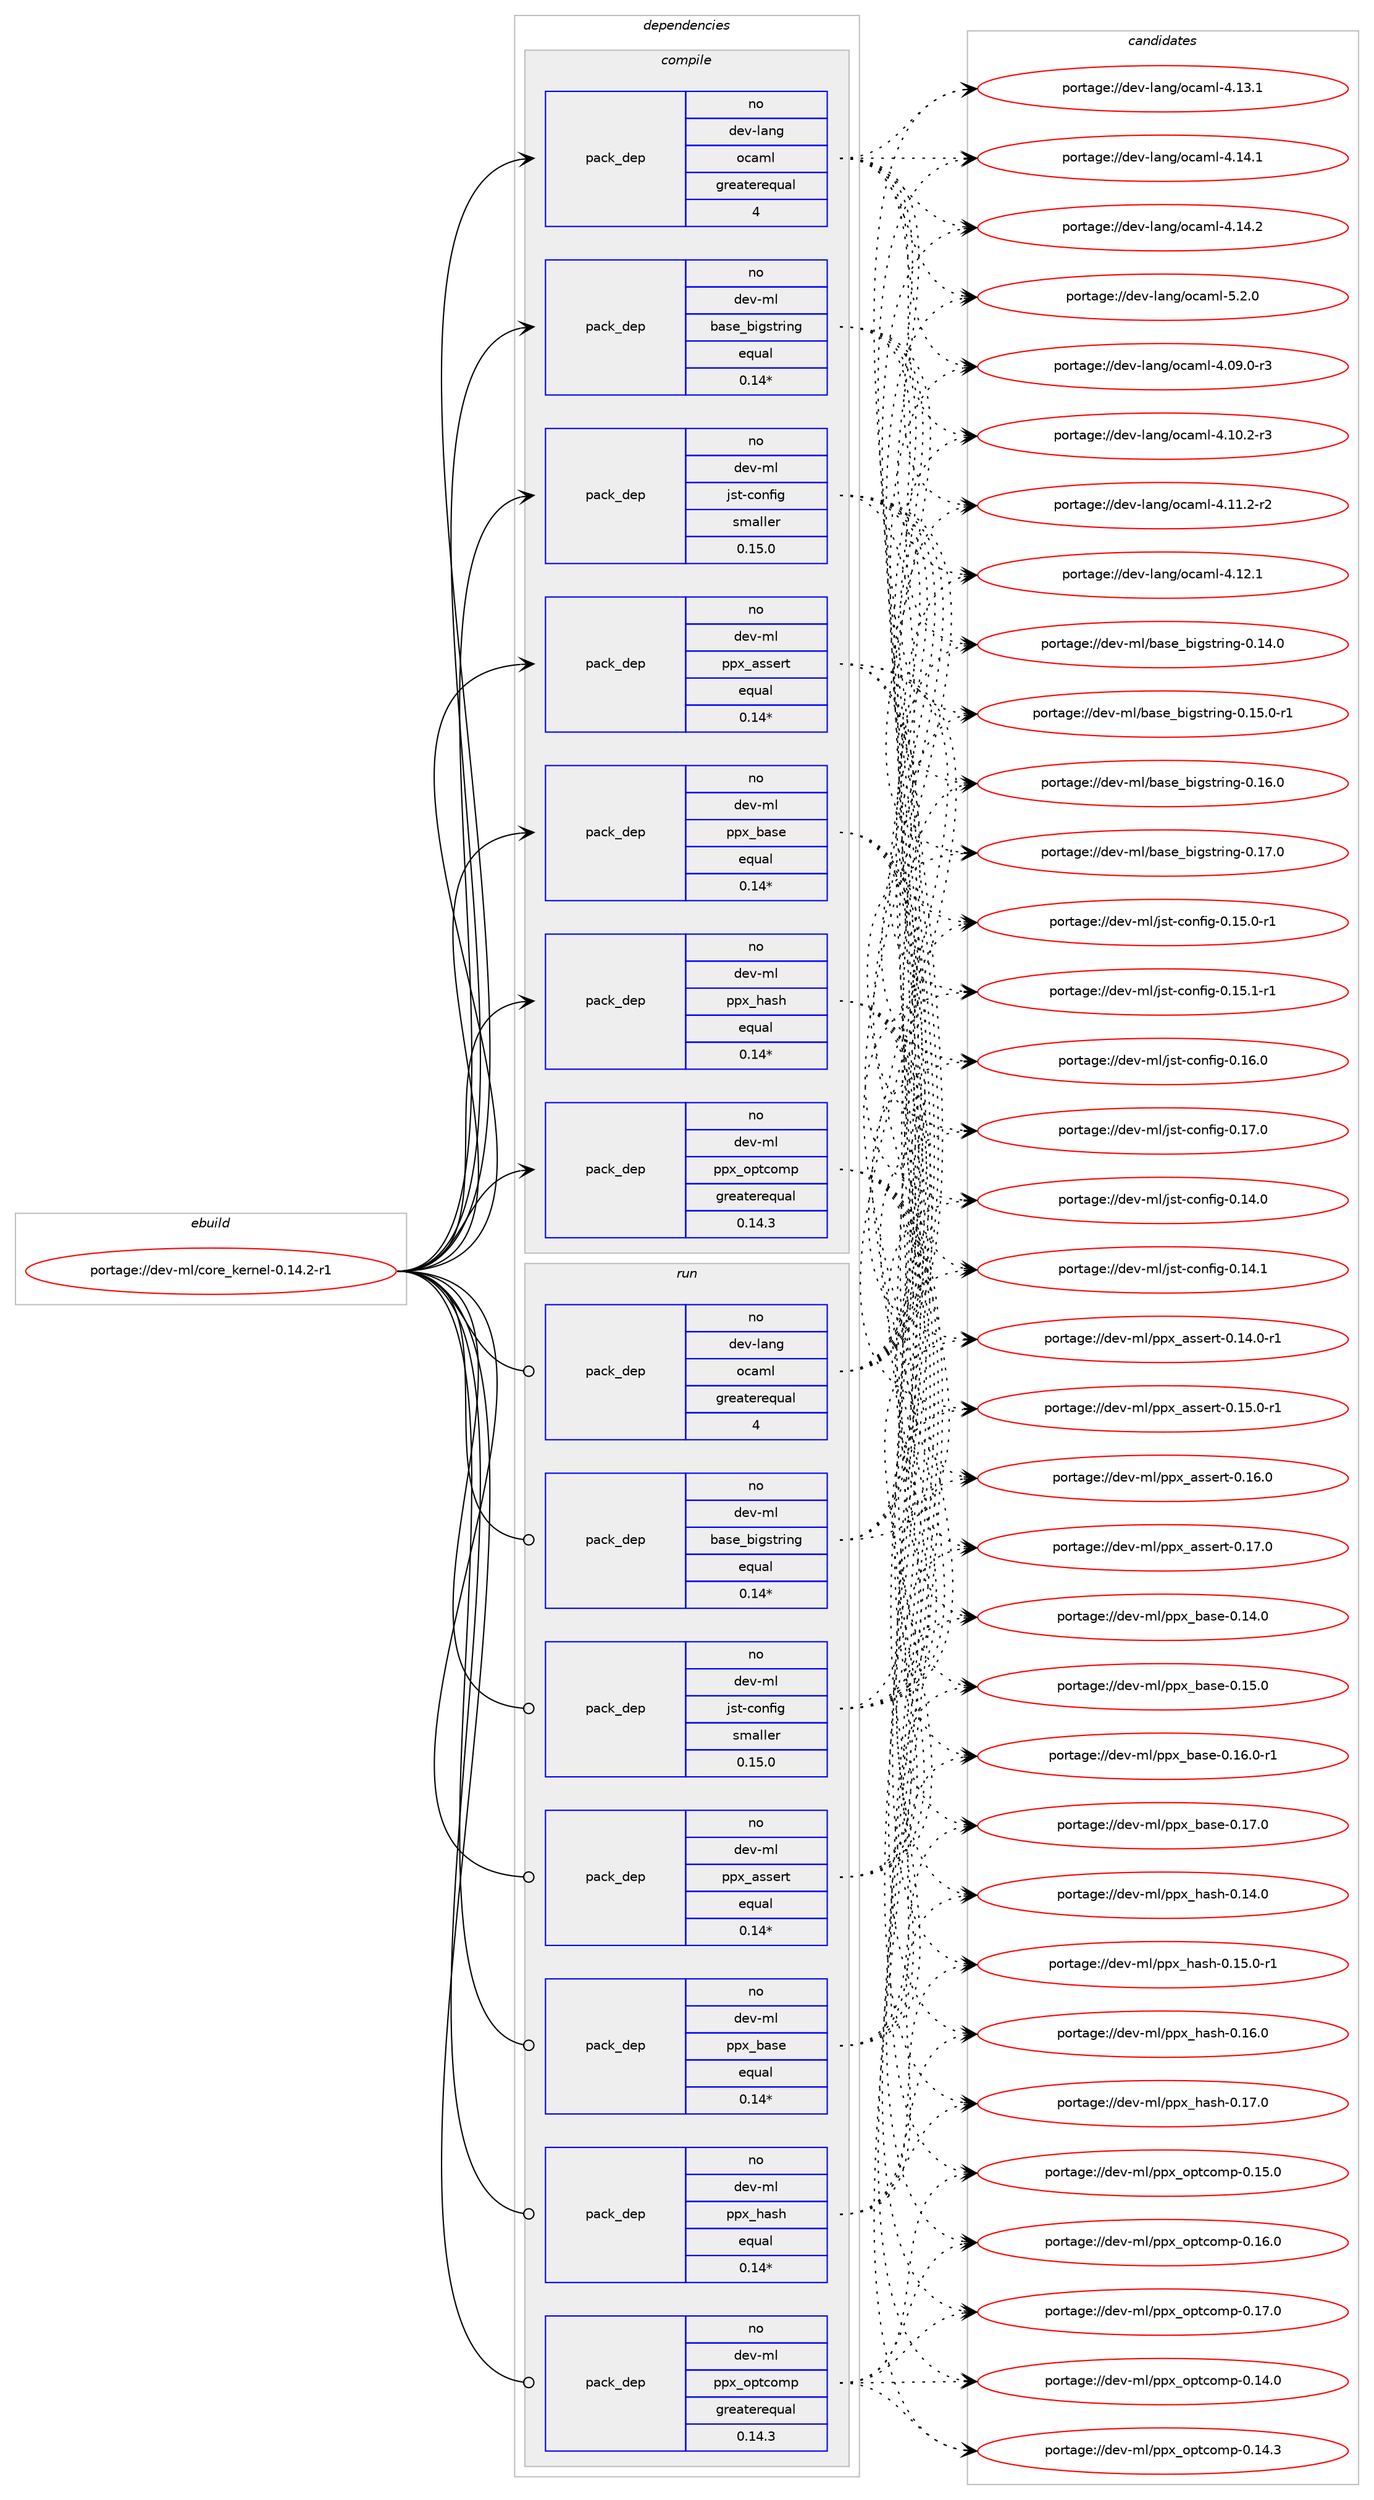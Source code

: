digraph prolog {

# *************
# Graph options
# *************

newrank=true;
concentrate=true;
compound=true;
graph [rankdir=LR,fontname=Helvetica,fontsize=10,ranksep=1.5];#, ranksep=2.5, nodesep=0.2];
edge  [arrowhead=vee];
node  [fontname=Helvetica,fontsize=10];

# **********
# The ebuild
# **********

subgraph cluster_leftcol {
color=gray;
rank=same;
label=<<i>ebuild</i>>;
id [label="portage://dev-ml/core_kernel-0.14.2-r1", color=red, width=4, href="../dev-ml/core_kernel-0.14.2-r1.svg"];
}

# ****************
# The dependencies
# ****************

subgraph cluster_midcol {
color=gray;
label=<<i>dependencies</i>>;
subgraph cluster_compile {
fillcolor="#eeeeee";
style=filled;
label=<<i>compile</i>>;
subgraph pack29977 {
dependency59577 [label=<<TABLE BORDER="0" CELLBORDER="1" CELLSPACING="0" CELLPADDING="4" WIDTH="220"><TR><TD ROWSPAN="6" CELLPADDING="30">pack_dep</TD></TR><TR><TD WIDTH="110">no</TD></TR><TR><TD>dev-lang</TD></TR><TR><TD>ocaml</TD></TR><TR><TD>greaterequal</TD></TR><TR><TD>4</TD></TR></TABLE>>, shape=none, color=blue];
}
id:e -> dependency59577:w [weight=20,style="solid",arrowhead="vee"];
# *** BEGIN UNKNOWN DEPENDENCY TYPE (TODO) ***
# id -> package_dependency(portage://dev-ml/core_kernel-0.14.2-r1,install,no,dev-lang,ocaml,none,[,,],any_same_slot,[])
# *** END UNKNOWN DEPENDENCY TYPE (TODO) ***

# *** BEGIN UNKNOWN DEPENDENCY TYPE (TODO) ***
# id -> package_dependency(portage://dev-ml/core_kernel-0.14.2-r1,install,no,dev-ml,base,none,[,,],any_same_slot,[])
# *** END UNKNOWN DEPENDENCY TYPE (TODO) ***

subgraph pack29978 {
dependency59578 [label=<<TABLE BORDER="0" CELLBORDER="1" CELLSPACING="0" CELLPADDING="4" WIDTH="220"><TR><TD ROWSPAN="6" CELLPADDING="30">pack_dep</TD></TR><TR><TD WIDTH="110">no</TD></TR><TR><TD>dev-ml</TD></TR><TR><TD>base_bigstring</TD></TR><TR><TD>equal</TD></TR><TR><TD>0.14*</TD></TR></TABLE>>, shape=none, color=blue];
}
id:e -> dependency59578:w [weight=20,style="solid",arrowhead="vee"];
# *** BEGIN UNKNOWN DEPENDENCY TYPE (TODO) ***
# id -> package_dependency(portage://dev-ml/core_kernel-0.14.2-r1,install,no,dev-ml,base_quickcheck,none,[,,],any_same_slot,[])
# *** END UNKNOWN DEPENDENCY TYPE (TODO) ***

# *** BEGIN UNKNOWN DEPENDENCY TYPE (TODO) ***
# id -> package_dependency(portage://dev-ml/core_kernel-0.14.2-r1,install,no,dev-ml,bin_prot,none,[,,],any_same_slot,[])
# *** END UNKNOWN DEPENDENCY TYPE (TODO) ***

# *** BEGIN UNKNOWN DEPENDENCY TYPE (TODO) ***
# id -> package_dependency(portage://dev-ml/core_kernel-0.14.2-r1,install,no,dev-ml,dune,none,[,,],any_same_slot,[])
# *** END UNKNOWN DEPENDENCY TYPE (TODO) ***

# *** BEGIN UNKNOWN DEPENDENCY TYPE (TODO) ***
# id -> package_dependency(portage://dev-ml/core_kernel-0.14.2-r1,install,no,dev-ml,fieldslib,none,[,,],any_same_slot,[])
# *** END UNKNOWN DEPENDENCY TYPE (TODO) ***

# *** BEGIN UNKNOWN DEPENDENCY TYPE (TODO) ***
# id -> package_dependency(portage://dev-ml/core_kernel-0.14.2-r1,install,no,dev-ml,jane-street-headers,none,[,,],any_same_slot,[])
# *** END UNKNOWN DEPENDENCY TYPE (TODO) ***

subgraph pack29979 {
dependency59579 [label=<<TABLE BORDER="0" CELLBORDER="1" CELLSPACING="0" CELLPADDING="4" WIDTH="220"><TR><TD ROWSPAN="6" CELLPADDING="30">pack_dep</TD></TR><TR><TD WIDTH="110">no</TD></TR><TR><TD>dev-ml</TD></TR><TR><TD>jst-config</TD></TR><TR><TD>smaller</TD></TR><TR><TD>0.15.0</TD></TR></TABLE>>, shape=none, color=blue];
}
id:e -> dependency59579:w [weight=20,style="solid",arrowhead="vee"];
# *** BEGIN UNKNOWN DEPENDENCY TYPE (TODO) ***
# id -> package_dependency(portage://dev-ml/core_kernel-0.14.2-r1,install,no,dev-ml,ocaml-migrate-parsetree,none,[,,],any_same_slot,[])
# *** END UNKNOWN DEPENDENCY TYPE (TODO) ***

subgraph pack29980 {
dependency59580 [label=<<TABLE BORDER="0" CELLBORDER="1" CELLSPACING="0" CELLPADDING="4" WIDTH="220"><TR><TD ROWSPAN="6" CELLPADDING="30">pack_dep</TD></TR><TR><TD WIDTH="110">no</TD></TR><TR><TD>dev-ml</TD></TR><TR><TD>ppx_assert</TD></TR><TR><TD>equal</TD></TR><TR><TD>0.14*</TD></TR></TABLE>>, shape=none, color=blue];
}
id:e -> dependency59580:w [weight=20,style="solid",arrowhead="vee"];
subgraph pack29981 {
dependency59581 [label=<<TABLE BORDER="0" CELLBORDER="1" CELLSPACING="0" CELLPADDING="4" WIDTH="220"><TR><TD ROWSPAN="6" CELLPADDING="30">pack_dep</TD></TR><TR><TD WIDTH="110">no</TD></TR><TR><TD>dev-ml</TD></TR><TR><TD>ppx_base</TD></TR><TR><TD>equal</TD></TR><TR><TD>0.14*</TD></TR></TABLE>>, shape=none, color=blue];
}
id:e -> dependency59581:w [weight=20,style="solid",arrowhead="vee"];
subgraph pack29982 {
dependency59582 [label=<<TABLE BORDER="0" CELLBORDER="1" CELLSPACING="0" CELLPADDING="4" WIDTH="220"><TR><TD ROWSPAN="6" CELLPADDING="30">pack_dep</TD></TR><TR><TD WIDTH="110">no</TD></TR><TR><TD>dev-ml</TD></TR><TR><TD>ppx_hash</TD></TR><TR><TD>equal</TD></TR><TR><TD>0.14*</TD></TR></TABLE>>, shape=none, color=blue];
}
id:e -> dependency59582:w [weight=20,style="solid",arrowhead="vee"];
# *** BEGIN UNKNOWN DEPENDENCY TYPE (TODO) ***
# id -> package_dependency(portage://dev-ml/core_kernel-0.14.2-r1,install,no,dev-ml,ppx_inline_test,none,[,,],any_same_slot,[])
# *** END UNKNOWN DEPENDENCY TYPE (TODO) ***

# *** BEGIN UNKNOWN DEPENDENCY TYPE (TODO) ***
# id -> package_dependency(portage://dev-ml/core_kernel-0.14.2-r1,install,no,dev-ml,ppx_jane,none,[,,],any_same_slot,[])
# *** END UNKNOWN DEPENDENCY TYPE (TODO) ***

subgraph pack29983 {
dependency59583 [label=<<TABLE BORDER="0" CELLBORDER="1" CELLSPACING="0" CELLPADDING="4" WIDTH="220"><TR><TD ROWSPAN="6" CELLPADDING="30">pack_dep</TD></TR><TR><TD WIDTH="110">no</TD></TR><TR><TD>dev-ml</TD></TR><TR><TD>ppx_optcomp</TD></TR><TR><TD>greaterequal</TD></TR><TR><TD>0.14.3</TD></TR></TABLE>>, shape=none, color=blue];
}
id:e -> dependency59583:w [weight=20,style="solid",arrowhead="vee"];
# *** BEGIN UNKNOWN DEPENDENCY TYPE (TODO) ***
# id -> package_dependency(portage://dev-ml/core_kernel-0.14.2-r1,install,no,dev-ml,ppx_sexp_conv,none,[,,],any_same_slot,[])
# *** END UNKNOWN DEPENDENCY TYPE (TODO) ***

# *** BEGIN UNKNOWN DEPENDENCY TYPE (TODO) ***
# id -> package_dependency(portage://dev-ml/core_kernel-0.14.2-r1,install,no,dev-ml,ppx_sexp_message,none,[,,],any_same_slot,[])
# *** END UNKNOWN DEPENDENCY TYPE (TODO) ***

# *** BEGIN UNKNOWN DEPENDENCY TYPE (TODO) ***
# id -> package_dependency(portage://dev-ml/core_kernel-0.14.2-r1,install,no,dev-ml,sexplib,none,[,,],any_same_slot,[])
# *** END UNKNOWN DEPENDENCY TYPE (TODO) ***

# *** BEGIN UNKNOWN DEPENDENCY TYPE (TODO) ***
# id -> package_dependency(portage://dev-ml/core_kernel-0.14.2-r1,install,no,dev-ml,splittable_random,none,[,,],any_same_slot,[])
# *** END UNKNOWN DEPENDENCY TYPE (TODO) ***

# *** BEGIN UNKNOWN DEPENDENCY TYPE (TODO) ***
# id -> package_dependency(portage://dev-ml/core_kernel-0.14.2-r1,install,no,dev-ml,stdio,none,[,,],any_same_slot,[])
# *** END UNKNOWN DEPENDENCY TYPE (TODO) ***

# *** BEGIN UNKNOWN DEPENDENCY TYPE (TODO) ***
# id -> package_dependency(portage://dev-ml/core_kernel-0.14.2-r1,install,no,dev-ml,time_now,none,[,,],any_same_slot,[])
# *** END UNKNOWN DEPENDENCY TYPE (TODO) ***

# *** BEGIN UNKNOWN DEPENDENCY TYPE (TODO) ***
# id -> package_dependency(portage://dev-ml/core_kernel-0.14.2-r1,install,no,dev-ml,typerep,none,[,,],any_same_slot,[])
# *** END UNKNOWN DEPENDENCY TYPE (TODO) ***

# *** BEGIN UNKNOWN DEPENDENCY TYPE (TODO) ***
# id -> package_dependency(portage://dev-ml/core_kernel-0.14.2-r1,install,no,dev-ml,variantslib,none,[,,],any_same_slot,[])
# *** END UNKNOWN DEPENDENCY TYPE (TODO) ***

}
subgraph cluster_compileandrun {
fillcolor="#eeeeee";
style=filled;
label=<<i>compile and run</i>>;
}
subgraph cluster_run {
fillcolor="#eeeeee";
style=filled;
label=<<i>run</i>>;
subgraph pack29984 {
dependency59584 [label=<<TABLE BORDER="0" CELLBORDER="1" CELLSPACING="0" CELLPADDING="4" WIDTH="220"><TR><TD ROWSPAN="6" CELLPADDING="30">pack_dep</TD></TR><TR><TD WIDTH="110">no</TD></TR><TR><TD>dev-lang</TD></TR><TR><TD>ocaml</TD></TR><TR><TD>greaterequal</TD></TR><TR><TD>4</TD></TR></TABLE>>, shape=none, color=blue];
}
id:e -> dependency59584:w [weight=20,style="solid",arrowhead="odot"];
# *** BEGIN UNKNOWN DEPENDENCY TYPE (TODO) ***
# id -> package_dependency(portage://dev-ml/core_kernel-0.14.2-r1,run,no,dev-lang,ocaml,none,[,,],any_same_slot,[])
# *** END UNKNOWN DEPENDENCY TYPE (TODO) ***

# *** BEGIN UNKNOWN DEPENDENCY TYPE (TODO) ***
# id -> package_dependency(portage://dev-ml/core_kernel-0.14.2-r1,run,no,dev-ml,base,none,[,,],any_same_slot,[])
# *** END UNKNOWN DEPENDENCY TYPE (TODO) ***

subgraph pack29985 {
dependency59585 [label=<<TABLE BORDER="0" CELLBORDER="1" CELLSPACING="0" CELLPADDING="4" WIDTH="220"><TR><TD ROWSPAN="6" CELLPADDING="30">pack_dep</TD></TR><TR><TD WIDTH="110">no</TD></TR><TR><TD>dev-ml</TD></TR><TR><TD>base_bigstring</TD></TR><TR><TD>equal</TD></TR><TR><TD>0.14*</TD></TR></TABLE>>, shape=none, color=blue];
}
id:e -> dependency59585:w [weight=20,style="solid",arrowhead="odot"];
# *** BEGIN UNKNOWN DEPENDENCY TYPE (TODO) ***
# id -> package_dependency(portage://dev-ml/core_kernel-0.14.2-r1,run,no,dev-ml,base_quickcheck,none,[,,],any_same_slot,[])
# *** END UNKNOWN DEPENDENCY TYPE (TODO) ***

# *** BEGIN UNKNOWN DEPENDENCY TYPE (TODO) ***
# id -> package_dependency(portage://dev-ml/core_kernel-0.14.2-r1,run,no,dev-ml,bin_prot,none,[,,],any_same_slot,[])
# *** END UNKNOWN DEPENDENCY TYPE (TODO) ***

# *** BEGIN UNKNOWN DEPENDENCY TYPE (TODO) ***
# id -> package_dependency(portage://dev-ml/core_kernel-0.14.2-r1,run,no,dev-ml,dune,none,[,,],any_same_slot,[])
# *** END UNKNOWN DEPENDENCY TYPE (TODO) ***

# *** BEGIN UNKNOWN DEPENDENCY TYPE (TODO) ***
# id -> package_dependency(portage://dev-ml/core_kernel-0.14.2-r1,run,no,dev-ml,fieldslib,none,[,,],any_same_slot,[])
# *** END UNKNOWN DEPENDENCY TYPE (TODO) ***

# *** BEGIN UNKNOWN DEPENDENCY TYPE (TODO) ***
# id -> package_dependency(portage://dev-ml/core_kernel-0.14.2-r1,run,no,dev-ml,jane-street-headers,none,[,,],any_same_slot,[])
# *** END UNKNOWN DEPENDENCY TYPE (TODO) ***

subgraph pack29986 {
dependency59586 [label=<<TABLE BORDER="0" CELLBORDER="1" CELLSPACING="0" CELLPADDING="4" WIDTH="220"><TR><TD ROWSPAN="6" CELLPADDING="30">pack_dep</TD></TR><TR><TD WIDTH="110">no</TD></TR><TR><TD>dev-ml</TD></TR><TR><TD>jst-config</TD></TR><TR><TD>smaller</TD></TR><TR><TD>0.15.0</TD></TR></TABLE>>, shape=none, color=blue];
}
id:e -> dependency59586:w [weight=20,style="solid",arrowhead="odot"];
# *** BEGIN UNKNOWN DEPENDENCY TYPE (TODO) ***
# id -> package_dependency(portage://dev-ml/core_kernel-0.14.2-r1,run,no,dev-ml,ocaml-migrate-parsetree,none,[,,],any_same_slot,[])
# *** END UNKNOWN DEPENDENCY TYPE (TODO) ***

subgraph pack29987 {
dependency59587 [label=<<TABLE BORDER="0" CELLBORDER="1" CELLSPACING="0" CELLPADDING="4" WIDTH="220"><TR><TD ROWSPAN="6" CELLPADDING="30">pack_dep</TD></TR><TR><TD WIDTH="110">no</TD></TR><TR><TD>dev-ml</TD></TR><TR><TD>ppx_assert</TD></TR><TR><TD>equal</TD></TR><TR><TD>0.14*</TD></TR></TABLE>>, shape=none, color=blue];
}
id:e -> dependency59587:w [weight=20,style="solid",arrowhead="odot"];
subgraph pack29988 {
dependency59588 [label=<<TABLE BORDER="0" CELLBORDER="1" CELLSPACING="0" CELLPADDING="4" WIDTH="220"><TR><TD ROWSPAN="6" CELLPADDING="30">pack_dep</TD></TR><TR><TD WIDTH="110">no</TD></TR><TR><TD>dev-ml</TD></TR><TR><TD>ppx_base</TD></TR><TR><TD>equal</TD></TR><TR><TD>0.14*</TD></TR></TABLE>>, shape=none, color=blue];
}
id:e -> dependency59588:w [weight=20,style="solid",arrowhead="odot"];
subgraph pack29989 {
dependency59589 [label=<<TABLE BORDER="0" CELLBORDER="1" CELLSPACING="0" CELLPADDING="4" WIDTH="220"><TR><TD ROWSPAN="6" CELLPADDING="30">pack_dep</TD></TR><TR><TD WIDTH="110">no</TD></TR><TR><TD>dev-ml</TD></TR><TR><TD>ppx_hash</TD></TR><TR><TD>equal</TD></TR><TR><TD>0.14*</TD></TR></TABLE>>, shape=none, color=blue];
}
id:e -> dependency59589:w [weight=20,style="solid",arrowhead="odot"];
# *** BEGIN UNKNOWN DEPENDENCY TYPE (TODO) ***
# id -> package_dependency(portage://dev-ml/core_kernel-0.14.2-r1,run,no,dev-ml,ppx_inline_test,none,[,,],any_same_slot,[])
# *** END UNKNOWN DEPENDENCY TYPE (TODO) ***

# *** BEGIN UNKNOWN DEPENDENCY TYPE (TODO) ***
# id -> package_dependency(portage://dev-ml/core_kernel-0.14.2-r1,run,no,dev-ml,ppx_jane,none,[,,],any_same_slot,[])
# *** END UNKNOWN DEPENDENCY TYPE (TODO) ***

subgraph pack29990 {
dependency59590 [label=<<TABLE BORDER="0" CELLBORDER="1" CELLSPACING="0" CELLPADDING="4" WIDTH="220"><TR><TD ROWSPAN="6" CELLPADDING="30">pack_dep</TD></TR><TR><TD WIDTH="110">no</TD></TR><TR><TD>dev-ml</TD></TR><TR><TD>ppx_optcomp</TD></TR><TR><TD>greaterequal</TD></TR><TR><TD>0.14.3</TD></TR></TABLE>>, shape=none, color=blue];
}
id:e -> dependency59590:w [weight=20,style="solid",arrowhead="odot"];
# *** BEGIN UNKNOWN DEPENDENCY TYPE (TODO) ***
# id -> package_dependency(portage://dev-ml/core_kernel-0.14.2-r1,run,no,dev-ml,ppx_sexp_conv,none,[,,],any_same_slot,[])
# *** END UNKNOWN DEPENDENCY TYPE (TODO) ***

# *** BEGIN UNKNOWN DEPENDENCY TYPE (TODO) ***
# id -> package_dependency(portage://dev-ml/core_kernel-0.14.2-r1,run,no,dev-ml,ppx_sexp_message,none,[,,],any_same_slot,[])
# *** END UNKNOWN DEPENDENCY TYPE (TODO) ***

# *** BEGIN UNKNOWN DEPENDENCY TYPE (TODO) ***
# id -> package_dependency(portage://dev-ml/core_kernel-0.14.2-r1,run,no,dev-ml,sexplib,none,[,,],any_same_slot,[])
# *** END UNKNOWN DEPENDENCY TYPE (TODO) ***

# *** BEGIN UNKNOWN DEPENDENCY TYPE (TODO) ***
# id -> package_dependency(portage://dev-ml/core_kernel-0.14.2-r1,run,no,dev-ml,splittable_random,none,[,,],any_same_slot,[])
# *** END UNKNOWN DEPENDENCY TYPE (TODO) ***

# *** BEGIN UNKNOWN DEPENDENCY TYPE (TODO) ***
# id -> package_dependency(portage://dev-ml/core_kernel-0.14.2-r1,run,no,dev-ml,stdio,none,[,,],any_same_slot,[])
# *** END UNKNOWN DEPENDENCY TYPE (TODO) ***

# *** BEGIN UNKNOWN DEPENDENCY TYPE (TODO) ***
# id -> package_dependency(portage://dev-ml/core_kernel-0.14.2-r1,run,no,dev-ml,time_now,none,[,,],any_same_slot,[])
# *** END UNKNOWN DEPENDENCY TYPE (TODO) ***

# *** BEGIN UNKNOWN DEPENDENCY TYPE (TODO) ***
# id -> package_dependency(portage://dev-ml/core_kernel-0.14.2-r1,run,no,dev-ml,typerep,none,[,,],any_same_slot,[])
# *** END UNKNOWN DEPENDENCY TYPE (TODO) ***

# *** BEGIN UNKNOWN DEPENDENCY TYPE (TODO) ***
# id -> package_dependency(portage://dev-ml/core_kernel-0.14.2-r1,run,no,dev-ml,variantslib,none,[,,],any_same_slot,[])
# *** END UNKNOWN DEPENDENCY TYPE (TODO) ***

}
}

# **************
# The candidates
# **************

subgraph cluster_choices {
rank=same;
color=gray;
label=<<i>candidates</i>>;

subgraph choice29977 {
color=black;
nodesep=1;
choice1001011184510897110103471119997109108455246485746484511451 [label="portage://dev-lang/ocaml-4.09.0-r3", color=red, width=4,href="../dev-lang/ocaml-4.09.0-r3.svg"];
choice1001011184510897110103471119997109108455246494846504511451 [label="portage://dev-lang/ocaml-4.10.2-r3", color=red, width=4,href="../dev-lang/ocaml-4.10.2-r3.svg"];
choice1001011184510897110103471119997109108455246494946504511450 [label="portage://dev-lang/ocaml-4.11.2-r2", color=red, width=4,href="../dev-lang/ocaml-4.11.2-r2.svg"];
choice100101118451089711010347111999710910845524649504649 [label="portage://dev-lang/ocaml-4.12.1", color=red, width=4,href="../dev-lang/ocaml-4.12.1.svg"];
choice100101118451089711010347111999710910845524649514649 [label="portage://dev-lang/ocaml-4.13.1", color=red, width=4,href="../dev-lang/ocaml-4.13.1.svg"];
choice100101118451089711010347111999710910845524649524649 [label="portage://dev-lang/ocaml-4.14.1", color=red, width=4,href="../dev-lang/ocaml-4.14.1.svg"];
choice100101118451089711010347111999710910845524649524650 [label="portage://dev-lang/ocaml-4.14.2", color=red, width=4,href="../dev-lang/ocaml-4.14.2.svg"];
choice1001011184510897110103471119997109108455346504648 [label="portage://dev-lang/ocaml-5.2.0", color=red, width=4,href="../dev-lang/ocaml-5.2.0.svg"];
dependency59577:e -> choice1001011184510897110103471119997109108455246485746484511451:w [style=dotted,weight="100"];
dependency59577:e -> choice1001011184510897110103471119997109108455246494846504511451:w [style=dotted,weight="100"];
dependency59577:e -> choice1001011184510897110103471119997109108455246494946504511450:w [style=dotted,weight="100"];
dependency59577:e -> choice100101118451089711010347111999710910845524649504649:w [style=dotted,weight="100"];
dependency59577:e -> choice100101118451089711010347111999710910845524649514649:w [style=dotted,weight="100"];
dependency59577:e -> choice100101118451089711010347111999710910845524649524649:w [style=dotted,weight="100"];
dependency59577:e -> choice100101118451089711010347111999710910845524649524650:w [style=dotted,weight="100"];
dependency59577:e -> choice1001011184510897110103471119997109108455346504648:w [style=dotted,weight="100"];
}
subgraph choice29978 {
color=black;
nodesep=1;
choice10010111845109108479897115101959810510311511611410511010345484649524648 [label="portage://dev-ml/base_bigstring-0.14.0", color=red, width=4,href="../dev-ml/base_bigstring-0.14.0.svg"];
choice100101118451091084798971151019598105103115116114105110103454846495346484511449 [label="portage://dev-ml/base_bigstring-0.15.0-r1", color=red, width=4,href="../dev-ml/base_bigstring-0.15.0-r1.svg"];
choice10010111845109108479897115101959810510311511611410511010345484649544648 [label="portage://dev-ml/base_bigstring-0.16.0", color=red, width=4,href="../dev-ml/base_bigstring-0.16.0.svg"];
choice10010111845109108479897115101959810510311511611410511010345484649554648 [label="portage://dev-ml/base_bigstring-0.17.0", color=red, width=4,href="../dev-ml/base_bigstring-0.17.0.svg"];
dependency59578:e -> choice10010111845109108479897115101959810510311511611410511010345484649524648:w [style=dotted,weight="100"];
dependency59578:e -> choice100101118451091084798971151019598105103115116114105110103454846495346484511449:w [style=dotted,weight="100"];
dependency59578:e -> choice10010111845109108479897115101959810510311511611410511010345484649544648:w [style=dotted,weight="100"];
dependency59578:e -> choice10010111845109108479897115101959810510311511611410511010345484649554648:w [style=dotted,weight="100"];
}
subgraph choice29979 {
color=black;
nodesep=1;
choice1001011184510910847106115116459911111010210510345484649524648 [label="portage://dev-ml/jst-config-0.14.0", color=red, width=4,href="../dev-ml/jst-config-0.14.0.svg"];
choice1001011184510910847106115116459911111010210510345484649524649 [label="portage://dev-ml/jst-config-0.14.1", color=red, width=4,href="../dev-ml/jst-config-0.14.1.svg"];
choice10010111845109108471061151164599111110102105103454846495346484511449 [label="portage://dev-ml/jst-config-0.15.0-r1", color=red, width=4,href="../dev-ml/jst-config-0.15.0-r1.svg"];
choice10010111845109108471061151164599111110102105103454846495346494511449 [label="portage://dev-ml/jst-config-0.15.1-r1", color=red, width=4,href="../dev-ml/jst-config-0.15.1-r1.svg"];
choice1001011184510910847106115116459911111010210510345484649544648 [label="portage://dev-ml/jst-config-0.16.0", color=red, width=4,href="../dev-ml/jst-config-0.16.0.svg"];
choice1001011184510910847106115116459911111010210510345484649554648 [label="portage://dev-ml/jst-config-0.17.0", color=red, width=4,href="../dev-ml/jst-config-0.17.0.svg"];
dependency59579:e -> choice1001011184510910847106115116459911111010210510345484649524648:w [style=dotted,weight="100"];
dependency59579:e -> choice1001011184510910847106115116459911111010210510345484649524649:w [style=dotted,weight="100"];
dependency59579:e -> choice10010111845109108471061151164599111110102105103454846495346484511449:w [style=dotted,weight="100"];
dependency59579:e -> choice10010111845109108471061151164599111110102105103454846495346494511449:w [style=dotted,weight="100"];
dependency59579:e -> choice1001011184510910847106115116459911111010210510345484649544648:w [style=dotted,weight="100"];
dependency59579:e -> choice1001011184510910847106115116459911111010210510345484649554648:w [style=dotted,weight="100"];
}
subgraph choice29980 {
color=black;
nodesep=1;
choice10010111845109108471121121209597115115101114116454846495246484511449 [label="portage://dev-ml/ppx_assert-0.14.0-r1", color=red, width=4,href="../dev-ml/ppx_assert-0.14.0-r1.svg"];
choice10010111845109108471121121209597115115101114116454846495346484511449 [label="portage://dev-ml/ppx_assert-0.15.0-r1", color=red, width=4,href="../dev-ml/ppx_assert-0.15.0-r1.svg"];
choice1001011184510910847112112120959711511510111411645484649544648 [label="portage://dev-ml/ppx_assert-0.16.0", color=red, width=4,href="../dev-ml/ppx_assert-0.16.0.svg"];
choice1001011184510910847112112120959711511510111411645484649554648 [label="portage://dev-ml/ppx_assert-0.17.0", color=red, width=4,href="../dev-ml/ppx_assert-0.17.0.svg"];
dependency59580:e -> choice10010111845109108471121121209597115115101114116454846495246484511449:w [style=dotted,weight="100"];
dependency59580:e -> choice10010111845109108471121121209597115115101114116454846495346484511449:w [style=dotted,weight="100"];
dependency59580:e -> choice1001011184510910847112112120959711511510111411645484649544648:w [style=dotted,weight="100"];
dependency59580:e -> choice1001011184510910847112112120959711511510111411645484649554648:w [style=dotted,weight="100"];
}
subgraph choice29981 {
color=black;
nodesep=1;
choice100101118451091084711211212095989711510145484649524648 [label="portage://dev-ml/ppx_base-0.14.0", color=red, width=4,href="../dev-ml/ppx_base-0.14.0.svg"];
choice100101118451091084711211212095989711510145484649534648 [label="portage://dev-ml/ppx_base-0.15.0", color=red, width=4,href="../dev-ml/ppx_base-0.15.0.svg"];
choice1001011184510910847112112120959897115101454846495446484511449 [label="portage://dev-ml/ppx_base-0.16.0-r1", color=red, width=4,href="../dev-ml/ppx_base-0.16.0-r1.svg"];
choice100101118451091084711211212095989711510145484649554648 [label="portage://dev-ml/ppx_base-0.17.0", color=red, width=4,href="../dev-ml/ppx_base-0.17.0.svg"];
dependency59581:e -> choice100101118451091084711211212095989711510145484649524648:w [style=dotted,weight="100"];
dependency59581:e -> choice100101118451091084711211212095989711510145484649534648:w [style=dotted,weight="100"];
dependency59581:e -> choice1001011184510910847112112120959897115101454846495446484511449:w [style=dotted,weight="100"];
dependency59581:e -> choice100101118451091084711211212095989711510145484649554648:w [style=dotted,weight="100"];
}
subgraph choice29982 {
color=black;
nodesep=1;
choice1001011184510910847112112120951049711510445484649524648 [label="portage://dev-ml/ppx_hash-0.14.0", color=red, width=4,href="../dev-ml/ppx_hash-0.14.0.svg"];
choice10010111845109108471121121209510497115104454846495346484511449 [label="portage://dev-ml/ppx_hash-0.15.0-r1", color=red, width=4,href="../dev-ml/ppx_hash-0.15.0-r1.svg"];
choice1001011184510910847112112120951049711510445484649544648 [label="portage://dev-ml/ppx_hash-0.16.0", color=red, width=4,href="../dev-ml/ppx_hash-0.16.0.svg"];
choice1001011184510910847112112120951049711510445484649554648 [label="portage://dev-ml/ppx_hash-0.17.0", color=red, width=4,href="../dev-ml/ppx_hash-0.17.0.svg"];
dependency59582:e -> choice1001011184510910847112112120951049711510445484649524648:w [style=dotted,weight="100"];
dependency59582:e -> choice10010111845109108471121121209510497115104454846495346484511449:w [style=dotted,weight="100"];
dependency59582:e -> choice1001011184510910847112112120951049711510445484649544648:w [style=dotted,weight="100"];
dependency59582:e -> choice1001011184510910847112112120951049711510445484649554648:w [style=dotted,weight="100"];
}
subgraph choice29983 {
color=black;
nodesep=1;
choice1001011184510910847112112120951111121169911110911245484649524648 [label="portage://dev-ml/ppx_optcomp-0.14.0", color=red, width=4,href="../dev-ml/ppx_optcomp-0.14.0.svg"];
choice1001011184510910847112112120951111121169911110911245484649524651 [label="portage://dev-ml/ppx_optcomp-0.14.3", color=red, width=4,href="../dev-ml/ppx_optcomp-0.14.3.svg"];
choice1001011184510910847112112120951111121169911110911245484649534648 [label="portage://dev-ml/ppx_optcomp-0.15.0", color=red, width=4,href="../dev-ml/ppx_optcomp-0.15.0.svg"];
choice1001011184510910847112112120951111121169911110911245484649544648 [label="portage://dev-ml/ppx_optcomp-0.16.0", color=red, width=4,href="../dev-ml/ppx_optcomp-0.16.0.svg"];
choice1001011184510910847112112120951111121169911110911245484649554648 [label="portage://dev-ml/ppx_optcomp-0.17.0", color=red, width=4,href="../dev-ml/ppx_optcomp-0.17.0.svg"];
dependency59583:e -> choice1001011184510910847112112120951111121169911110911245484649524648:w [style=dotted,weight="100"];
dependency59583:e -> choice1001011184510910847112112120951111121169911110911245484649524651:w [style=dotted,weight="100"];
dependency59583:e -> choice1001011184510910847112112120951111121169911110911245484649534648:w [style=dotted,weight="100"];
dependency59583:e -> choice1001011184510910847112112120951111121169911110911245484649544648:w [style=dotted,weight="100"];
dependency59583:e -> choice1001011184510910847112112120951111121169911110911245484649554648:w [style=dotted,weight="100"];
}
subgraph choice29984 {
color=black;
nodesep=1;
choice1001011184510897110103471119997109108455246485746484511451 [label="portage://dev-lang/ocaml-4.09.0-r3", color=red, width=4,href="../dev-lang/ocaml-4.09.0-r3.svg"];
choice1001011184510897110103471119997109108455246494846504511451 [label="portage://dev-lang/ocaml-4.10.2-r3", color=red, width=4,href="../dev-lang/ocaml-4.10.2-r3.svg"];
choice1001011184510897110103471119997109108455246494946504511450 [label="portage://dev-lang/ocaml-4.11.2-r2", color=red, width=4,href="../dev-lang/ocaml-4.11.2-r2.svg"];
choice100101118451089711010347111999710910845524649504649 [label="portage://dev-lang/ocaml-4.12.1", color=red, width=4,href="../dev-lang/ocaml-4.12.1.svg"];
choice100101118451089711010347111999710910845524649514649 [label="portage://dev-lang/ocaml-4.13.1", color=red, width=4,href="../dev-lang/ocaml-4.13.1.svg"];
choice100101118451089711010347111999710910845524649524649 [label="portage://dev-lang/ocaml-4.14.1", color=red, width=4,href="../dev-lang/ocaml-4.14.1.svg"];
choice100101118451089711010347111999710910845524649524650 [label="portage://dev-lang/ocaml-4.14.2", color=red, width=4,href="../dev-lang/ocaml-4.14.2.svg"];
choice1001011184510897110103471119997109108455346504648 [label="portage://dev-lang/ocaml-5.2.0", color=red, width=4,href="../dev-lang/ocaml-5.2.0.svg"];
dependency59584:e -> choice1001011184510897110103471119997109108455246485746484511451:w [style=dotted,weight="100"];
dependency59584:e -> choice1001011184510897110103471119997109108455246494846504511451:w [style=dotted,weight="100"];
dependency59584:e -> choice1001011184510897110103471119997109108455246494946504511450:w [style=dotted,weight="100"];
dependency59584:e -> choice100101118451089711010347111999710910845524649504649:w [style=dotted,weight="100"];
dependency59584:e -> choice100101118451089711010347111999710910845524649514649:w [style=dotted,weight="100"];
dependency59584:e -> choice100101118451089711010347111999710910845524649524649:w [style=dotted,weight="100"];
dependency59584:e -> choice100101118451089711010347111999710910845524649524650:w [style=dotted,weight="100"];
dependency59584:e -> choice1001011184510897110103471119997109108455346504648:w [style=dotted,weight="100"];
}
subgraph choice29985 {
color=black;
nodesep=1;
choice10010111845109108479897115101959810510311511611410511010345484649524648 [label="portage://dev-ml/base_bigstring-0.14.0", color=red, width=4,href="../dev-ml/base_bigstring-0.14.0.svg"];
choice100101118451091084798971151019598105103115116114105110103454846495346484511449 [label="portage://dev-ml/base_bigstring-0.15.0-r1", color=red, width=4,href="../dev-ml/base_bigstring-0.15.0-r1.svg"];
choice10010111845109108479897115101959810510311511611410511010345484649544648 [label="portage://dev-ml/base_bigstring-0.16.0", color=red, width=4,href="../dev-ml/base_bigstring-0.16.0.svg"];
choice10010111845109108479897115101959810510311511611410511010345484649554648 [label="portage://dev-ml/base_bigstring-0.17.0", color=red, width=4,href="../dev-ml/base_bigstring-0.17.0.svg"];
dependency59585:e -> choice10010111845109108479897115101959810510311511611410511010345484649524648:w [style=dotted,weight="100"];
dependency59585:e -> choice100101118451091084798971151019598105103115116114105110103454846495346484511449:w [style=dotted,weight="100"];
dependency59585:e -> choice10010111845109108479897115101959810510311511611410511010345484649544648:w [style=dotted,weight="100"];
dependency59585:e -> choice10010111845109108479897115101959810510311511611410511010345484649554648:w [style=dotted,weight="100"];
}
subgraph choice29986 {
color=black;
nodesep=1;
choice1001011184510910847106115116459911111010210510345484649524648 [label="portage://dev-ml/jst-config-0.14.0", color=red, width=4,href="../dev-ml/jst-config-0.14.0.svg"];
choice1001011184510910847106115116459911111010210510345484649524649 [label="portage://dev-ml/jst-config-0.14.1", color=red, width=4,href="../dev-ml/jst-config-0.14.1.svg"];
choice10010111845109108471061151164599111110102105103454846495346484511449 [label="portage://dev-ml/jst-config-0.15.0-r1", color=red, width=4,href="../dev-ml/jst-config-0.15.0-r1.svg"];
choice10010111845109108471061151164599111110102105103454846495346494511449 [label="portage://dev-ml/jst-config-0.15.1-r1", color=red, width=4,href="../dev-ml/jst-config-0.15.1-r1.svg"];
choice1001011184510910847106115116459911111010210510345484649544648 [label="portage://dev-ml/jst-config-0.16.0", color=red, width=4,href="../dev-ml/jst-config-0.16.0.svg"];
choice1001011184510910847106115116459911111010210510345484649554648 [label="portage://dev-ml/jst-config-0.17.0", color=red, width=4,href="../dev-ml/jst-config-0.17.0.svg"];
dependency59586:e -> choice1001011184510910847106115116459911111010210510345484649524648:w [style=dotted,weight="100"];
dependency59586:e -> choice1001011184510910847106115116459911111010210510345484649524649:w [style=dotted,weight="100"];
dependency59586:e -> choice10010111845109108471061151164599111110102105103454846495346484511449:w [style=dotted,weight="100"];
dependency59586:e -> choice10010111845109108471061151164599111110102105103454846495346494511449:w [style=dotted,weight="100"];
dependency59586:e -> choice1001011184510910847106115116459911111010210510345484649544648:w [style=dotted,weight="100"];
dependency59586:e -> choice1001011184510910847106115116459911111010210510345484649554648:w [style=dotted,weight="100"];
}
subgraph choice29987 {
color=black;
nodesep=1;
choice10010111845109108471121121209597115115101114116454846495246484511449 [label="portage://dev-ml/ppx_assert-0.14.0-r1", color=red, width=4,href="../dev-ml/ppx_assert-0.14.0-r1.svg"];
choice10010111845109108471121121209597115115101114116454846495346484511449 [label="portage://dev-ml/ppx_assert-0.15.0-r1", color=red, width=4,href="../dev-ml/ppx_assert-0.15.0-r1.svg"];
choice1001011184510910847112112120959711511510111411645484649544648 [label="portage://dev-ml/ppx_assert-0.16.0", color=red, width=4,href="../dev-ml/ppx_assert-0.16.0.svg"];
choice1001011184510910847112112120959711511510111411645484649554648 [label="portage://dev-ml/ppx_assert-0.17.0", color=red, width=4,href="../dev-ml/ppx_assert-0.17.0.svg"];
dependency59587:e -> choice10010111845109108471121121209597115115101114116454846495246484511449:w [style=dotted,weight="100"];
dependency59587:e -> choice10010111845109108471121121209597115115101114116454846495346484511449:w [style=dotted,weight="100"];
dependency59587:e -> choice1001011184510910847112112120959711511510111411645484649544648:w [style=dotted,weight="100"];
dependency59587:e -> choice1001011184510910847112112120959711511510111411645484649554648:w [style=dotted,weight="100"];
}
subgraph choice29988 {
color=black;
nodesep=1;
choice100101118451091084711211212095989711510145484649524648 [label="portage://dev-ml/ppx_base-0.14.0", color=red, width=4,href="../dev-ml/ppx_base-0.14.0.svg"];
choice100101118451091084711211212095989711510145484649534648 [label="portage://dev-ml/ppx_base-0.15.0", color=red, width=4,href="../dev-ml/ppx_base-0.15.0.svg"];
choice1001011184510910847112112120959897115101454846495446484511449 [label="portage://dev-ml/ppx_base-0.16.0-r1", color=red, width=4,href="../dev-ml/ppx_base-0.16.0-r1.svg"];
choice100101118451091084711211212095989711510145484649554648 [label="portage://dev-ml/ppx_base-0.17.0", color=red, width=4,href="../dev-ml/ppx_base-0.17.0.svg"];
dependency59588:e -> choice100101118451091084711211212095989711510145484649524648:w [style=dotted,weight="100"];
dependency59588:e -> choice100101118451091084711211212095989711510145484649534648:w [style=dotted,weight="100"];
dependency59588:e -> choice1001011184510910847112112120959897115101454846495446484511449:w [style=dotted,weight="100"];
dependency59588:e -> choice100101118451091084711211212095989711510145484649554648:w [style=dotted,weight="100"];
}
subgraph choice29989 {
color=black;
nodesep=1;
choice1001011184510910847112112120951049711510445484649524648 [label="portage://dev-ml/ppx_hash-0.14.0", color=red, width=4,href="../dev-ml/ppx_hash-0.14.0.svg"];
choice10010111845109108471121121209510497115104454846495346484511449 [label="portage://dev-ml/ppx_hash-0.15.0-r1", color=red, width=4,href="../dev-ml/ppx_hash-0.15.0-r1.svg"];
choice1001011184510910847112112120951049711510445484649544648 [label="portage://dev-ml/ppx_hash-0.16.0", color=red, width=4,href="../dev-ml/ppx_hash-0.16.0.svg"];
choice1001011184510910847112112120951049711510445484649554648 [label="portage://dev-ml/ppx_hash-0.17.0", color=red, width=4,href="../dev-ml/ppx_hash-0.17.0.svg"];
dependency59589:e -> choice1001011184510910847112112120951049711510445484649524648:w [style=dotted,weight="100"];
dependency59589:e -> choice10010111845109108471121121209510497115104454846495346484511449:w [style=dotted,weight="100"];
dependency59589:e -> choice1001011184510910847112112120951049711510445484649544648:w [style=dotted,weight="100"];
dependency59589:e -> choice1001011184510910847112112120951049711510445484649554648:w [style=dotted,weight="100"];
}
subgraph choice29990 {
color=black;
nodesep=1;
choice1001011184510910847112112120951111121169911110911245484649524648 [label="portage://dev-ml/ppx_optcomp-0.14.0", color=red, width=4,href="../dev-ml/ppx_optcomp-0.14.0.svg"];
choice1001011184510910847112112120951111121169911110911245484649524651 [label="portage://dev-ml/ppx_optcomp-0.14.3", color=red, width=4,href="../dev-ml/ppx_optcomp-0.14.3.svg"];
choice1001011184510910847112112120951111121169911110911245484649534648 [label="portage://dev-ml/ppx_optcomp-0.15.0", color=red, width=4,href="../dev-ml/ppx_optcomp-0.15.0.svg"];
choice1001011184510910847112112120951111121169911110911245484649544648 [label="portage://dev-ml/ppx_optcomp-0.16.0", color=red, width=4,href="../dev-ml/ppx_optcomp-0.16.0.svg"];
choice1001011184510910847112112120951111121169911110911245484649554648 [label="portage://dev-ml/ppx_optcomp-0.17.0", color=red, width=4,href="../dev-ml/ppx_optcomp-0.17.0.svg"];
dependency59590:e -> choice1001011184510910847112112120951111121169911110911245484649524648:w [style=dotted,weight="100"];
dependency59590:e -> choice1001011184510910847112112120951111121169911110911245484649524651:w [style=dotted,weight="100"];
dependency59590:e -> choice1001011184510910847112112120951111121169911110911245484649534648:w [style=dotted,weight="100"];
dependency59590:e -> choice1001011184510910847112112120951111121169911110911245484649544648:w [style=dotted,weight="100"];
dependency59590:e -> choice1001011184510910847112112120951111121169911110911245484649554648:w [style=dotted,weight="100"];
}
}

}
